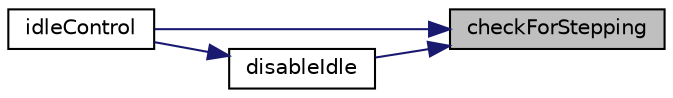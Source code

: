 digraph "checkForStepping"
{
 // LATEX_PDF_SIZE
  edge [fontname="Helvetica",fontsize="10",labelfontname="Helvetica",labelfontsize="10"];
  node [fontname="Helvetica",fontsize="10",shape=record];
  rankdir="RL";
  Node1 [label="checkForStepping",height=0.2,width=0.4,color="black", fillcolor="grey75", style="filled", fontcolor="black",tooltip=" "];
  Node1 -> Node2 [dir="back",color="midnightblue",fontsize="10",style="solid",fontname="Helvetica"];
  Node2 [label="idleControl",height=0.2,width=0.4,color="black", fillcolor="white", style="filled",URL="$idle_8ino.html#ab8f62cb86190591b6c42253fa18989fb",tooltip=" "];
  Node1 -> Node3 [dir="back",color="midnightblue",fontsize="10",style="solid",fontname="Helvetica"];
  Node3 [label="disableIdle",height=0.2,width=0.4,color="black", fillcolor="white", style="filled",URL="$idle_8ino.html#a973320d318312cf550fd8fbf1c797bbe",tooltip=" "];
  Node3 -> Node2 [dir="back",color="midnightblue",fontsize="10",style="solid",fontname="Helvetica"];
}
